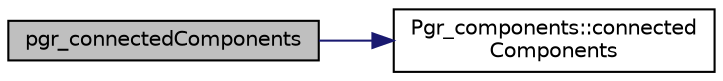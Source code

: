 digraph "pgr_connectedComponents"
{
  edge [fontname="Helvetica",fontsize="10",labelfontname="Helvetica",labelfontsize="10"];
  node [fontname="Helvetica",fontsize="10",shape=record];
  rankdir="LR";
  Node14 [label="pgr_connectedComponents",height=0.2,width=0.4,color="black", fillcolor="grey75", style="filled", fontcolor="black"];
  Node14 -> Node15 [color="midnightblue",fontsize="10",style="solid",fontname="Helvetica"];
  Node15 [label="Pgr_components::connected\lComponents",height=0.2,width=0.4,color="black", fillcolor="white", style="filled",URL="$classPgr__components.html#a0bfdc1bb66c003d69b4dc8dc039b0563",tooltip="Connected Components Vertex Version. "];
}
